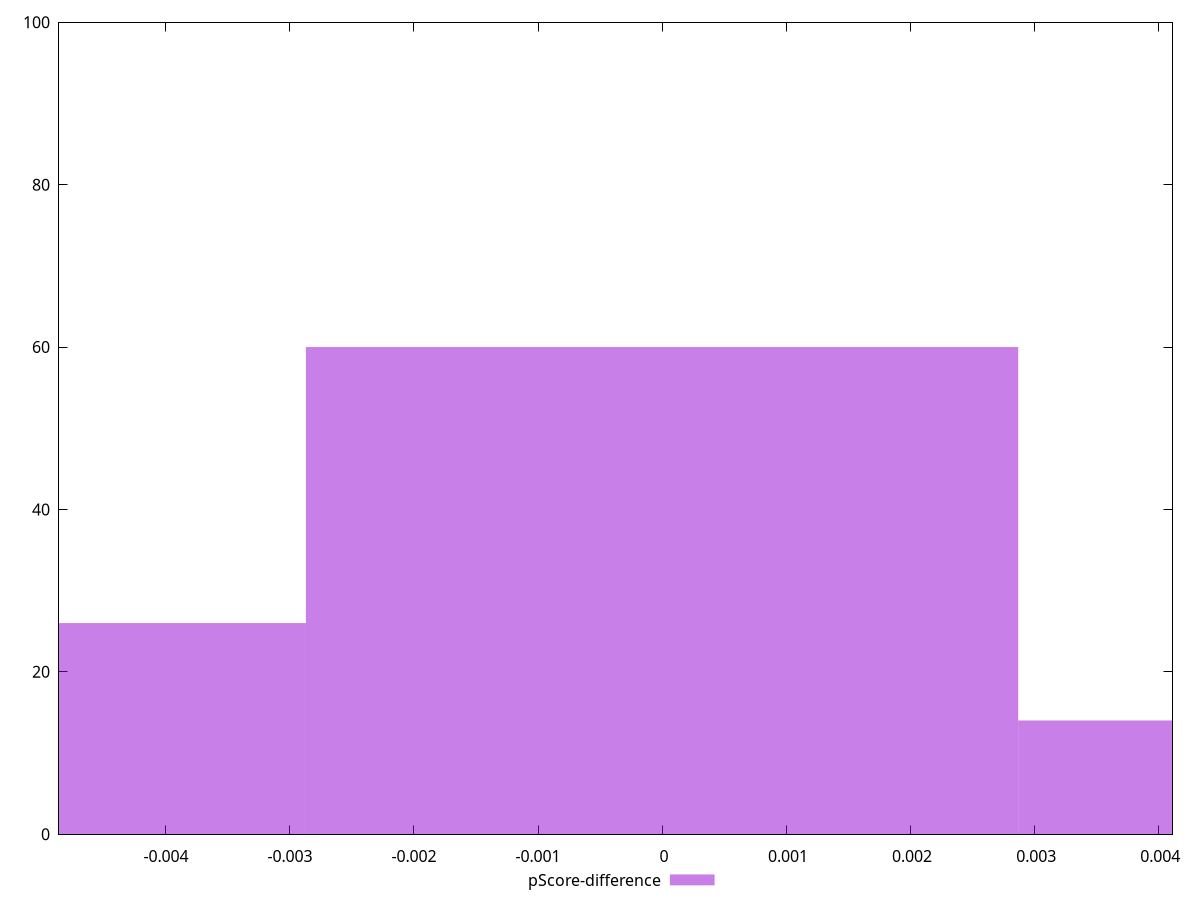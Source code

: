 reset

$pScoreDifference <<EOF
-0.005743133424869644 26
0 60
0.005743133424869644 14
EOF

set key outside below
set boxwidth 0.005743133424869644
set xrange [-0.004861972816780691:0.004115324836386436]
set yrange [0:100]
set trange [0:100]
set style fill transparent solid 0.5 noborder
set terminal svg size 640, 490 enhanced background rgb 'white'
set output "reprap/bootup-time/samples/pages+cached+noexternal+nomedia+nocss+nojs/pScore-difference/histogram.svg"

plot $pScoreDifference title "pScore-difference" with boxes

reset
